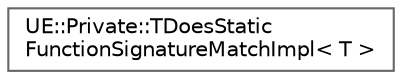 digraph "Graphical Class Hierarchy"
{
 // INTERACTIVE_SVG=YES
 // LATEX_PDF_SIZE
  bgcolor="transparent";
  edge [fontname=Helvetica,fontsize=10,labelfontname=Helvetica,labelfontsize=10];
  node [fontname=Helvetica,fontsize=10,shape=box,height=0.2,width=0.4];
  rankdir="LR";
  Node0 [id="Node000000",label="UE::Private::TDoesStatic\lFunctionSignatureMatchImpl\< T \>",height=0.2,width=0.4,color="grey40", fillcolor="white", style="filled",URL="$d3/d98/structUE_1_1Private_1_1TDoesStaticFunctionSignatureMatchImpl.html",tooltip=" "];
}
